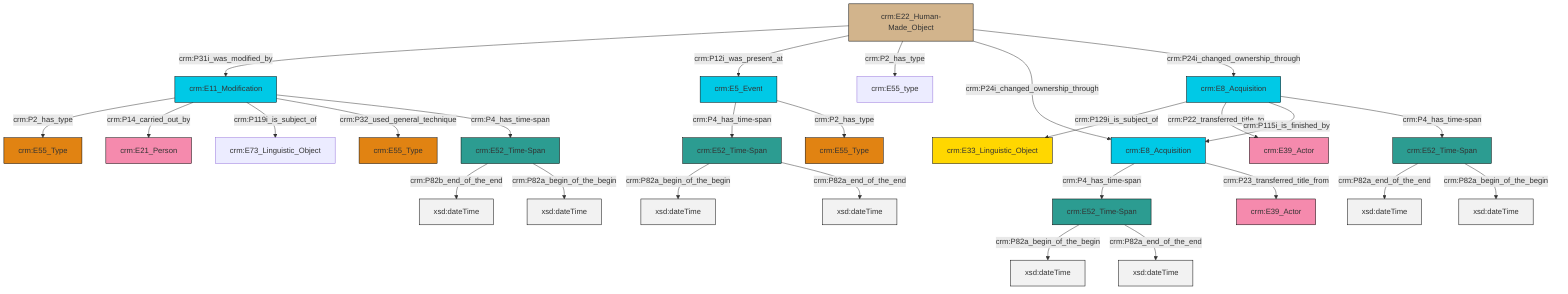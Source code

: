 graph TD
classDef Literal fill:#f2f2f2,stroke:#000000;
classDef CRM_Entity fill:#FFFFFF,stroke:#000000;
classDef Temporal_Entity fill:#00C9E6, stroke:#000000;
classDef Type fill:#E18312, stroke:#000000;
classDef Time-Span fill:#2C9C91, stroke:#000000;
classDef Appellation fill:#FFEB7F, stroke:#000000;
classDef Place fill:#008836, stroke:#000000;
classDef Persistent_Item fill:#B266B2, stroke:#000000;
classDef Conceptual_Object fill:#FFD700, stroke:#000000;
classDef Physical_Thing fill:#D2B48C, stroke:#000000;
classDef Actor fill:#f58aad, stroke:#000000;
classDef PC_Classes fill:#4ce600, stroke:#000000;
classDef Multi fill:#cccccc,stroke:#000000;

0["crm:E52_Time-Span"]:::Time-Span -->|crm:P82b_end_of_the_end| 1[xsd:dateTime]:::Literal
2["crm:E22_Human-Made_Object"]:::Physical_Thing -->|crm:P31i_was_modified_by| 3["crm:E11_Modification"]:::Temporal_Entity
4["crm:E8_Acquisition"]:::Temporal_Entity -->|crm:P129i_is_subject_of| 5["crm:E33_Linguistic_Object"]:::Conceptual_Object
3["crm:E11_Modification"]:::Temporal_Entity -->|crm:P2_has_type| 12["crm:E55_Type"]:::Type
3["crm:E11_Modification"]:::Temporal_Entity -->|crm:P14_carried_out_by| 10["crm:E21_Person"]:::Actor
13["crm:E8_Acquisition"]:::Temporal_Entity -->|crm:P4_has_time-span| 14["crm:E52_Time-Span"]:::Time-Span
3["crm:E11_Modification"]:::Temporal_Entity -->|crm:P119i_is_subject_of| 15["crm:E73_Linguistic_Object"]:::Default
2["crm:E22_Human-Made_Object"]:::Physical_Thing -->|crm:P12i_was_present_at| 6["crm:E5_Event"]:::Temporal_Entity
3["crm:E11_Modification"]:::Temporal_Entity -->|crm:P32_used_general_technique| 17["crm:E55_Type"]:::Type
14["crm:E52_Time-Span"]:::Time-Span -->|crm:P82a_begin_of_the_begin| 20[xsd:dateTime]:::Literal
4["crm:E8_Acquisition"]:::Temporal_Entity -->|crm:P22_transferred_title_to| 25["crm:E39_Actor"]:::Actor
8["crm:E52_Time-Span"]:::Time-Span -->|crm:P82a_begin_of_the_begin| 26[xsd:dateTime]:::Literal
8["crm:E52_Time-Span"]:::Time-Span -->|crm:P82a_end_of_the_end| 27[xsd:dateTime]:::Literal
14["crm:E52_Time-Span"]:::Time-Span -->|crm:P82a_end_of_the_end| 28[xsd:dateTime]:::Literal
6["crm:E5_Event"]:::Temporal_Entity -->|crm:P4_has_time-span| 8["crm:E52_Time-Span"]:::Time-Span
4["crm:E8_Acquisition"]:::Temporal_Entity -->|crm:P115i_is_finished_by| 13["crm:E8_Acquisition"]:::Temporal_Entity
2["crm:E22_Human-Made_Object"]:::Physical_Thing -->|crm:P2_has_type| 21["crm:E55_type"]:::Default
30["crm:E52_Time-Span"]:::Time-Span -->|crm:P82a_end_of_the_end| 31[xsd:dateTime]:::Literal
6["crm:E5_Event"]:::Temporal_Entity -->|crm:P2_has_type| 32["crm:E55_Type"]:::Type
13["crm:E8_Acquisition"]:::Temporal_Entity -->|crm:P23_transferred_title_from| 23["crm:E39_Actor"]:::Actor
0["crm:E52_Time-Span"]:::Time-Span -->|crm:P82a_begin_of_the_begin| 36[xsd:dateTime]:::Literal
2["crm:E22_Human-Made_Object"]:::Physical_Thing -->|crm:P24i_changed_ownership_through| 13["crm:E8_Acquisition"]:::Temporal_Entity
30["crm:E52_Time-Span"]:::Time-Span -->|crm:P82a_begin_of_the_begin| 39[xsd:dateTime]:::Literal
3["crm:E11_Modification"]:::Temporal_Entity -->|crm:P4_has_time-span| 0["crm:E52_Time-Span"]:::Time-Span
4["crm:E8_Acquisition"]:::Temporal_Entity -->|crm:P4_has_time-span| 30["crm:E52_Time-Span"]:::Time-Span
2["crm:E22_Human-Made_Object"]:::Physical_Thing -->|crm:P24i_changed_ownership_through| 4["crm:E8_Acquisition"]:::Temporal_Entity